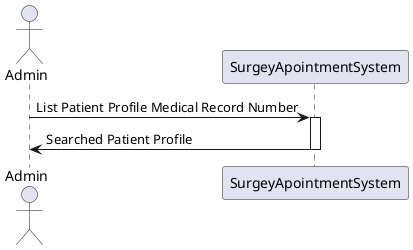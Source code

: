 ﻿@startuml
actor Admin
participant SurgeyApointmentSystem

Admin -> SurgeyApointmentSystem : List Patient Profile Medical Record Number
activate SurgeyApointmentSystem

SurgeyApointmentSystem -> Admin : Searched Patient Profile
deactivate SurgeyApointmentSystem

@enduml
